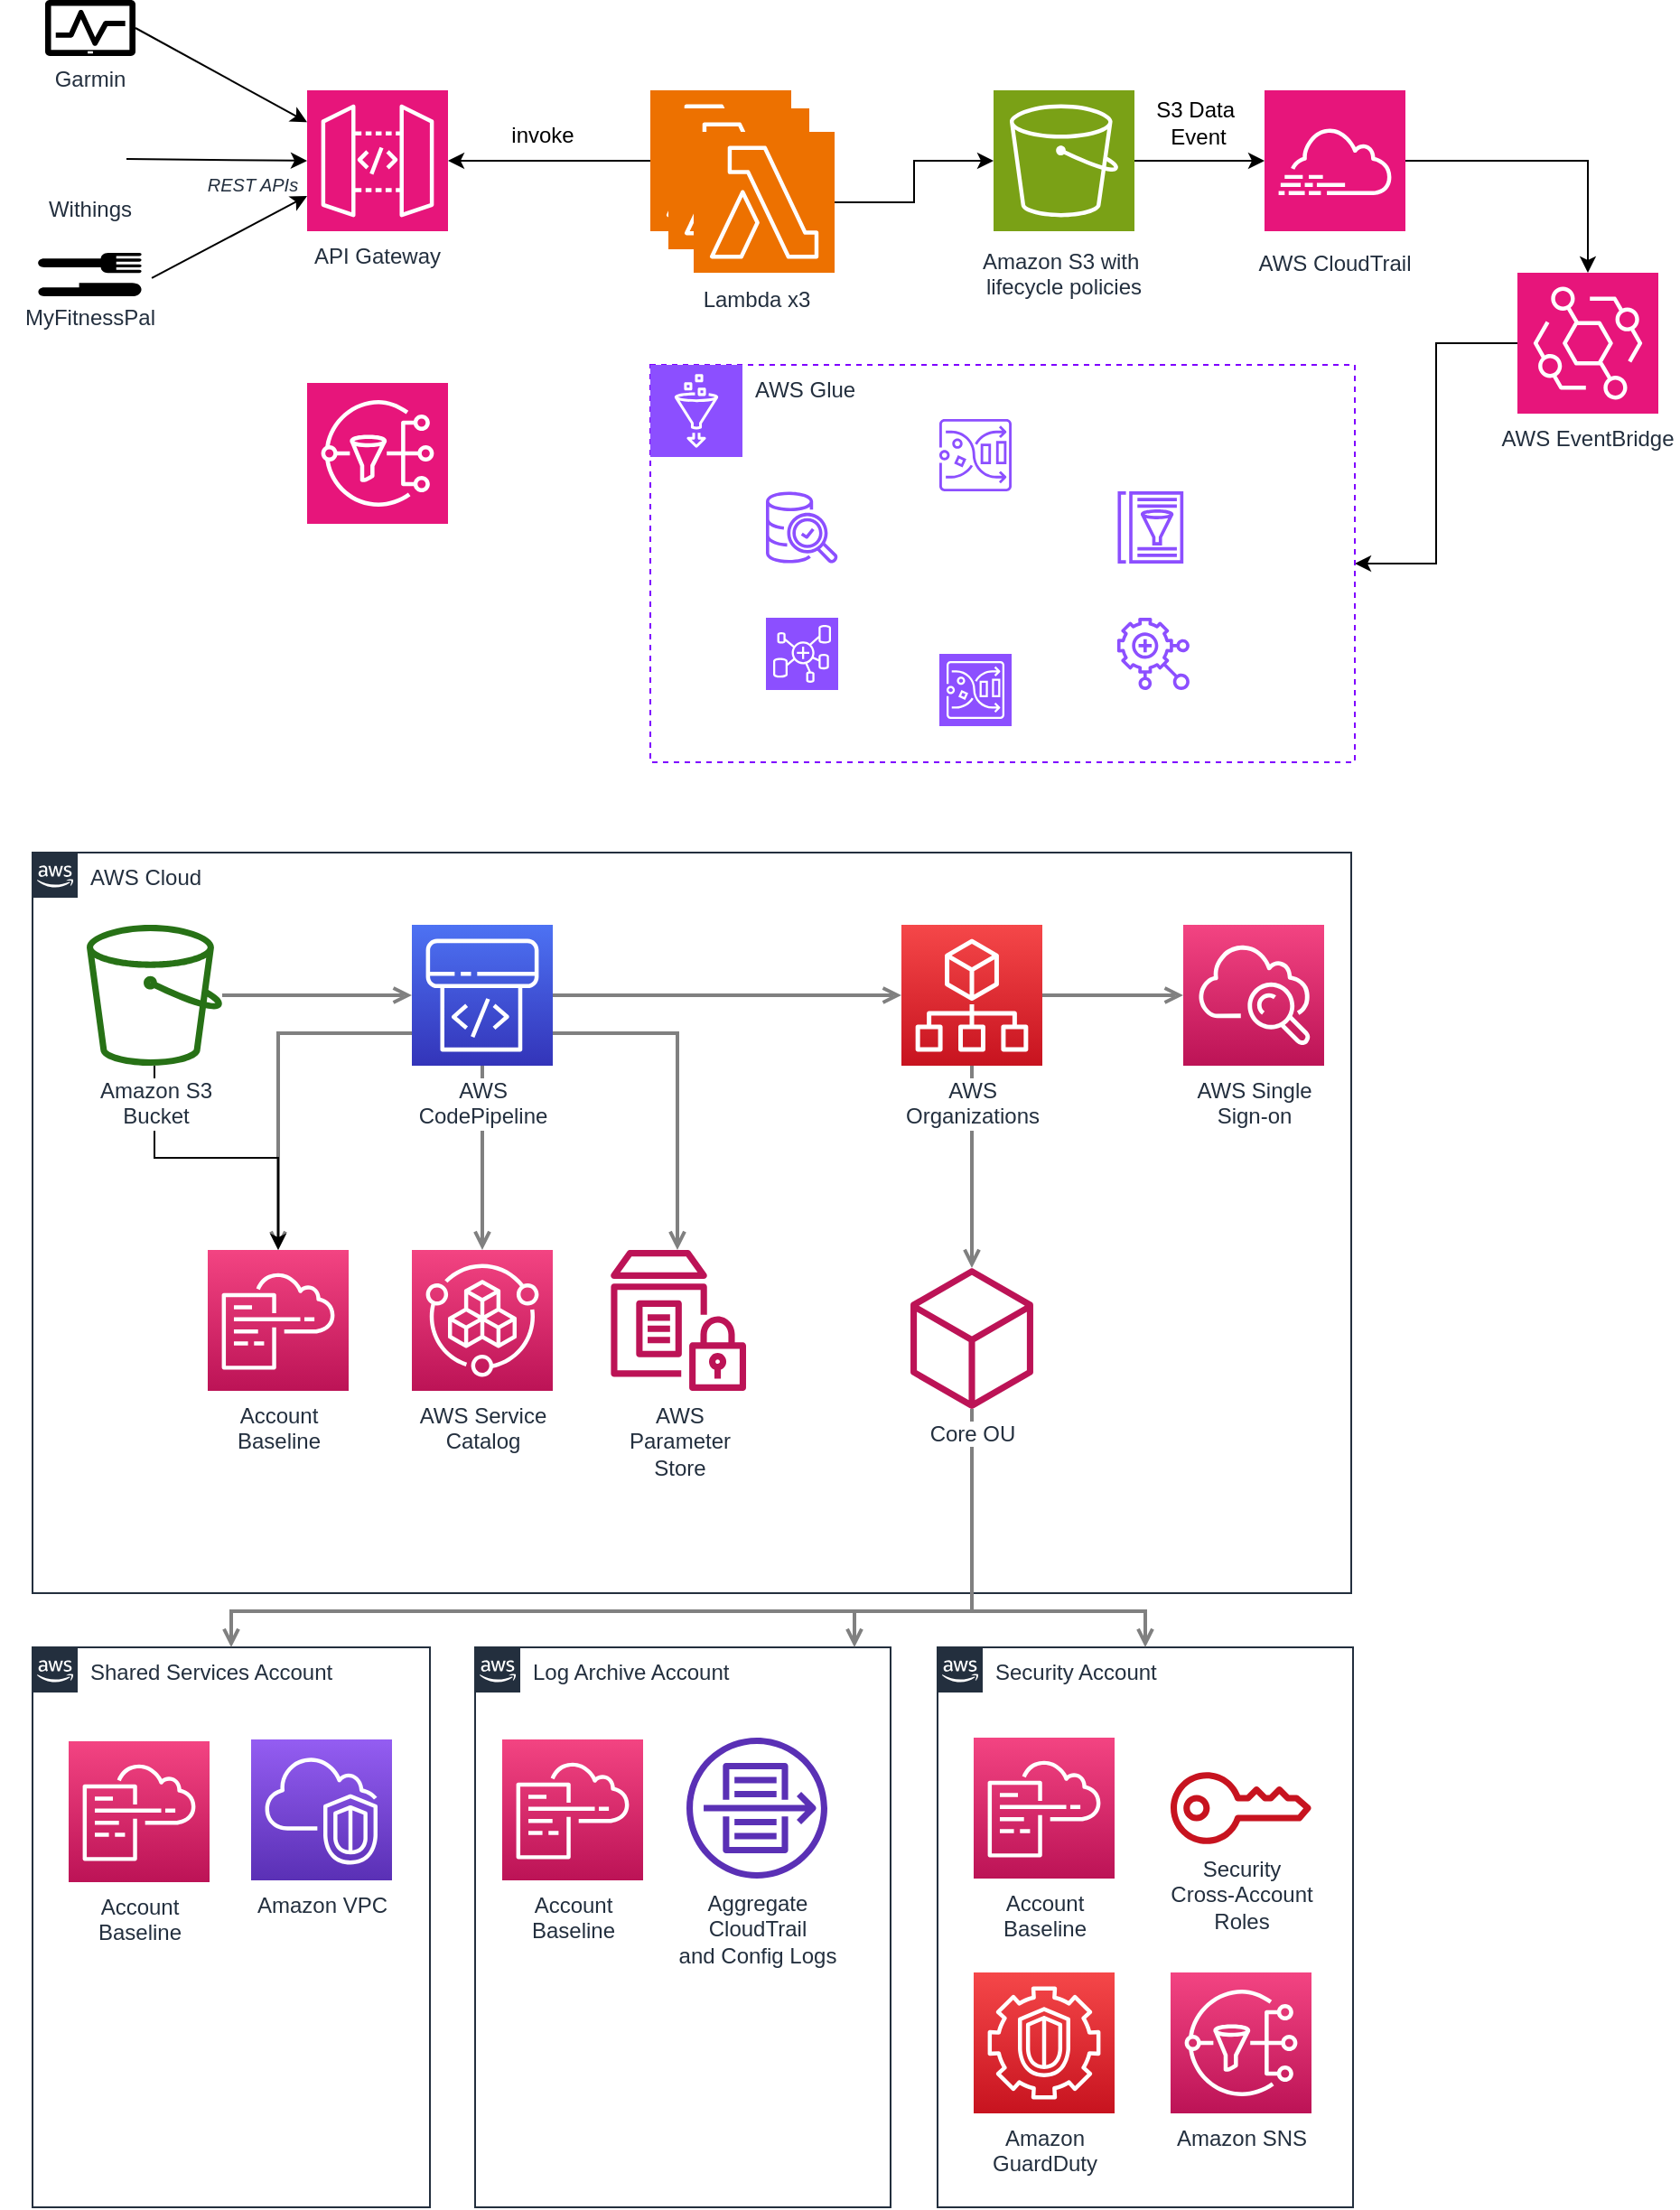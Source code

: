 <mxfile version="28.1.1" pages="2">
  <diagram name="Page-1" id="Jcsqj5YuyacNtnGOE9oZ">
    <mxGraphModel dx="1426" dy="790" grid="1" gridSize="10" guides="1" tooltips="1" connect="1" arrows="1" fold="1" page="1" pageScale="1" pageWidth="827" pageHeight="1169" math="0" shadow="0">
      <root>
        <mxCell id="0" />
        <mxCell id="1" parent="0" />
        <mxCell id="nWB87jMvvJnqkP02_XKN-1" value="Shared Services Account" style="points=[[0,0],[0.25,0],[0.5,0],[0.75,0],[1,0],[1,0.25],[1,0.5],[1,0.75],[1,1],[0.75,1],[0.5,1],[0.25,1],[0,1],[0,0.75],[0,0.5],[0,0.25]];outlineConnect=0;gradientColor=none;html=1;whiteSpace=wrap;fontSize=12;fontStyle=0;shape=mxgraph.aws4.group;grIcon=mxgraph.aws4.group_aws_cloud_alt;strokeColor=#232F3E;fillColor=none;verticalAlign=top;align=left;spacingLeft=30;fontColor=#232F3E;dashed=0;labelBackgroundColor=#ffffff;container=1;pointerEvents=0;collapsible=0;recursiveResize=0;" vertex="1" parent="1">
          <mxGeometry x="48" y="930" width="220" height="310" as="geometry" />
        </mxCell>
        <mxCell id="nWB87jMvvJnqkP02_XKN-2" value="Log Archive Account" style="points=[[0,0],[0.25,0],[0.5,0],[0.75,0],[1,0],[1,0.25],[1,0.5],[1,0.75],[1,1],[0.75,1],[0.5,1],[0.25,1],[0,1],[0,0.75],[0,0.5],[0,0.25]];outlineConnect=0;gradientColor=none;html=1;whiteSpace=wrap;fontSize=12;fontStyle=0;shape=mxgraph.aws4.group;grIcon=mxgraph.aws4.group_aws_cloud_alt;strokeColor=#232F3E;fillColor=none;verticalAlign=top;align=left;spacingLeft=30;fontColor=#232F3E;dashed=0;labelBackgroundColor=#ffffff;container=1;pointerEvents=0;collapsible=0;recursiveResize=0;" vertex="1" parent="1">
          <mxGeometry x="293" y="930" width="230" height="310" as="geometry" />
        </mxCell>
        <mxCell id="nWB87jMvvJnqkP02_XKN-3" value="Security Account" style="points=[[0,0],[0.25,0],[0.5,0],[0.75,0],[1,0],[1,0.25],[1,0.5],[1,0.75],[1,1],[0.75,1],[0.5,1],[0.25,1],[0,1],[0,0.75],[0,0.5],[0,0.25]];outlineConnect=0;gradientColor=none;html=1;whiteSpace=wrap;fontSize=12;fontStyle=0;shape=mxgraph.aws4.group;grIcon=mxgraph.aws4.group_aws_cloud_alt;strokeColor=#232F3E;fillColor=none;verticalAlign=top;align=left;spacingLeft=30;fontColor=#232F3E;dashed=0;labelBackgroundColor=#ffffff;container=1;pointerEvents=0;collapsible=0;recursiveResize=0;" vertex="1" parent="1">
          <mxGeometry x="549" y="930" width="230" height="310" as="geometry" />
        </mxCell>
        <mxCell id="nWB87jMvvJnqkP02_XKN-4" value="AWS Cloud" style="points=[[0,0],[0.25,0],[0.5,0],[0.75,0],[1,0],[1,0.25],[1,0.5],[1,0.75],[1,1],[0.75,1],[0.5,1],[0.25,1],[0,1],[0,0.75],[0,0.5],[0,0.25]];outlineConnect=0;gradientColor=none;html=1;whiteSpace=wrap;fontSize=12;fontStyle=0;shape=mxgraph.aws4.group;grIcon=mxgraph.aws4.group_aws_cloud_alt;strokeColor=#232F3E;fillColor=none;verticalAlign=top;align=left;spacingLeft=30;fontColor=#232F3E;dashed=0;labelBackgroundColor=#ffffff;container=1;pointerEvents=0;collapsible=0;recursiveResize=0;" vertex="1" parent="1">
          <mxGeometry x="48" y="490" width="730" height="410" as="geometry" />
        </mxCell>
        <mxCell id="nWB87jMvvJnqkP02_XKN-5" style="edgeStyle=orthogonalEdgeStyle;rounded=0;orthogonalLoop=1;jettySize=auto;html=1;startArrow=none;startFill=0;endArrow=open;endFill=0;strokeColor=#808080;strokeWidth=2;" edge="1" parent="1" source="nWB87jMvvJnqkP02_XKN-15" target="nWB87jMvvJnqkP02_XKN-16">
          <mxGeometry relative="1" as="geometry" />
        </mxCell>
        <mxCell id="nWB87jMvvJnqkP02_XKN-6" style="edgeStyle=orthogonalEdgeStyle;rounded=0;orthogonalLoop=1;jettySize=auto;html=1;startArrow=none;startFill=0;endArrow=open;endFill=0;strokeColor=#808080;strokeWidth=2;" edge="1" parent="1" source="nWB87jMvvJnqkP02_XKN-16" target="nWB87jMvvJnqkP02_XKN-17">
          <mxGeometry relative="1" as="geometry" />
        </mxCell>
        <mxCell id="nWB87jMvvJnqkP02_XKN-7" style="edgeStyle=orthogonalEdgeStyle;rounded=0;orthogonalLoop=1;jettySize=auto;html=1;startArrow=none;startFill=0;endArrow=open;endFill=0;strokeColor=#808080;strokeWidth=2;" edge="1" parent="1" source="nWB87jMvvJnqkP02_XKN-16" target="nWB87jMvvJnqkP02_XKN-19">
          <mxGeometry relative="1" as="geometry">
            <Array as="points">
              <mxPoint x="184" y="590" />
            </Array>
          </mxGeometry>
        </mxCell>
        <mxCell id="nWB87jMvvJnqkP02_XKN-8" style="edgeStyle=orthogonalEdgeStyle;rounded=0;orthogonalLoop=1;jettySize=auto;html=1;startArrow=none;startFill=0;endArrow=open;endFill=0;strokeColor=#808080;strokeWidth=2;" edge="1" parent="1" source="nWB87jMvvJnqkP02_XKN-16" target="nWB87jMvvJnqkP02_XKN-20">
          <mxGeometry relative="1" as="geometry" />
        </mxCell>
        <mxCell id="nWB87jMvvJnqkP02_XKN-9" style="edgeStyle=orthogonalEdgeStyle;rounded=0;orthogonalLoop=1;jettySize=auto;html=1;startArrow=none;startFill=0;endArrow=open;endFill=0;strokeColor=#808080;strokeWidth=2;" edge="1" parent="1" source="nWB87jMvvJnqkP02_XKN-16" target="nWB87jMvvJnqkP02_XKN-21">
          <mxGeometry relative="1" as="geometry">
            <Array as="points">
              <mxPoint x="405" y="590" />
            </Array>
          </mxGeometry>
        </mxCell>
        <mxCell id="nWB87jMvvJnqkP02_XKN-10" style="edgeStyle=orthogonalEdgeStyle;rounded=0;orthogonalLoop=1;jettySize=auto;html=1;startArrow=none;startFill=0;endArrow=open;endFill=0;strokeColor=#808080;strokeWidth=2;" edge="1" parent="1" source="nWB87jMvvJnqkP02_XKN-17" target="nWB87jMvvJnqkP02_XKN-18">
          <mxGeometry relative="1" as="geometry" />
        </mxCell>
        <mxCell id="nWB87jMvvJnqkP02_XKN-11" style="edgeStyle=orthogonalEdgeStyle;rounded=0;orthogonalLoop=1;jettySize=auto;html=1;startArrow=none;startFill=0;endArrow=open;endFill=0;strokeColor=#808080;strokeWidth=2;" edge="1" parent="1" source="nWB87jMvvJnqkP02_XKN-17" target="nWB87jMvvJnqkP02_XKN-22">
          <mxGeometry relative="1" as="geometry" />
        </mxCell>
        <mxCell id="nWB87jMvvJnqkP02_XKN-12" style="edgeStyle=orthogonalEdgeStyle;rounded=0;orthogonalLoop=1;jettySize=auto;html=1;startArrow=none;startFill=0;endArrow=open;endFill=0;strokeColor=#808080;strokeWidth=2;" edge="1" parent="1" source="nWB87jMvvJnqkP02_XKN-22" target="nWB87jMvvJnqkP02_XKN-1">
          <mxGeometry relative="1" as="geometry">
            <Array as="points">
              <mxPoint x="568" y="910" />
              <mxPoint x="158" y="910" />
            </Array>
          </mxGeometry>
        </mxCell>
        <mxCell id="nWB87jMvvJnqkP02_XKN-13" style="edgeStyle=orthogonalEdgeStyle;rounded=0;orthogonalLoop=1;jettySize=auto;html=1;startArrow=none;startFill=0;endArrow=open;endFill=0;strokeColor=#808080;strokeWidth=2;" edge="1" parent="1" source="nWB87jMvvJnqkP02_XKN-22" target="nWB87jMvvJnqkP02_XKN-2">
          <mxGeometry relative="1" as="geometry">
            <Array as="points">
              <mxPoint x="568" y="910" />
              <mxPoint x="503" y="910" />
            </Array>
          </mxGeometry>
        </mxCell>
        <mxCell id="nWB87jMvvJnqkP02_XKN-14" style="edgeStyle=orthogonalEdgeStyle;rounded=0;orthogonalLoop=1;jettySize=auto;html=1;entryX=0.5;entryY=0;entryDx=0;entryDy=0;startArrow=none;startFill=0;endArrow=open;endFill=0;strokeColor=#808080;strokeWidth=2;" edge="1" parent="1" source="nWB87jMvvJnqkP02_XKN-22" target="nWB87jMvvJnqkP02_XKN-3">
          <mxGeometry relative="1" as="geometry">
            <Array as="points">
              <mxPoint x="568" y="910" />
              <mxPoint x="664" y="910" />
            </Array>
          </mxGeometry>
        </mxCell>
        <mxCell id="Atscytx341yWLrMN0zOO-2" value="" style="edgeStyle=orthogonalEdgeStyle;rounded=0;orthogonalLoop=1;jettySize=auto;html=1;" edge="1" parent="1" source="nWB87jMvvJnqkP02_XKN-15" target="nWB87jMvvJnqkP02_XKN-19">
          <mxGeometry relative="1" as="geometry" />
        </mxCell>
        <mxCell id="nWB87jMvvJnqkP02_XKN-15" value="Amazon S3&lt;br&gt;Bucket&lt;br&gt;" style="outlineConnect=0;fontColor=#232F3E;gradientColor=none;fillColor=#277116;strokeColor=none;dashed=0;verticalLabelPosition=bottom;verticalAlign=top;align=center;html=1;fontSize=12;fontStyle=0;aspect=fixed;pointerEvents=1;shape=mxgraph.aws4.bucket;labelBackgroundColor=#ffffff;" vertex="1" parent="1">
          <mxGeometry x="78" y="530" width="75" height="78" as="geometry" />
        </mxCell>
        <mxCell id="nWB87jMvvJnqkP02_XKN-16" value="AWS&lt;br&gt;CodePipeline&lt;br&gt;" style="outlineConnect=0;fontColor=#232F3E;gradientColor=#4D72F3;gradientDirection=north;fillColor=#3334B9;strokeColor=#ffffff;dashed=0;verticalLabelPosition=bottom;verticalAlign=top;align=center;html=1;fontSize=12;fontStyle=0;aspect=fixed;shape=mxgraph.aws4.resourceIcon;resIcon=mxgraph.aws4.codepipeline;labelBackgroundColor=#ffffff;" vertex="1" parent="1">
          <mxGeometry x="258" y="530" width="78" height="78" as="geometry" />
        </mxCell>
        <mxCell id="nWB87jMvvJnqkP02_XKN-17" value="AWS&lt;br&gt;Organizations&lt;br&gt;" style="outlineConnect=0;fontColor=#232F3E;gradientColor=#F54749;gradientDirection=north;fillColor=#C7131F;strokeColor=#ffffff;dashed=0;verticalLabelPosition=bottom;verticalAlign=top;align=center;html=1;fontSize=12;fontStyle=0;aspect=fixed;shape=mxgraph.aws4.resourceIcon;resIcon=mxgraph.aws4.organizations;labelBackgroundColor=#ffffff;" vertex="1" parent="1">
          <mxGeometry x="529" y="530" width="78" height="78" as="geometry" />
        </mxCell>
        <mxCell id="nWB87jMvvJnqkP02_XKN-18" value="AWS Single&lt;br&gt;Sign-on&lt;br&gt;" style="outlineConnect=0;fontColor=#232F3E;gradientColor=#F34482;gradientDirection=north;fillColor=#BC1356;strokeColor=#ffffff;dashed=0;verticalLabelPosition=bottom;verticalAlign=top;align=center;html=1;fontSize=12;fontStyle=0;aspect=fixed;shape=mxgraph.aws4.resourceIcon;resIcon=mxgraph.aws4.cloudwatch;labelBackgroundColor=#ffffff;" vertex="1" parent="1">
          <mxGeometry x="685" y="530" width="78" height="78" as="geometry" />
        </mxCell>
        <mxCell id="nWB87jMvvJnqkP02_XKN-19" value="Account&lt;br&gt;Baseline&lt;br&gt;" style="outlineConnect=0;fontColor=#232F3E;gradientColor=#F34482;gradientDirection=north;fillColor=#BC1356;strokeColor=#ffffff;dashed=0;verticalLabelPosition=bottom;verticalAlign=top;align=center;html=1;fontSize=12;fontStyle=0;aspect=fixed;shape=mxgraph.aws4.resourceIcon;resIcon=mxgraph.aws4.cloudformation;labelBackgroundColor=#ffffff;" vertex="1" parent="1">
          <mxGeometry x="145" y="710" width="78" height="78" as="geometry" />
        </mxCell>
        <mxCell id="nWB87jMvvJnqkP02_XKN-20" value="AWS Service&lt;br&gt;Catalog&lt;br&gt;" style="outlineConnect=0;fontColor=#232F3E;gradientColor=#F34482;gradientDirection=north;fillColor=#BC1356;strokeColor=#ffffff;dashed=0;verticalLabelPosition=bottom;verticalAlign=top;align=center;html=1;fontSize=12;fontStyle=0;aspect=fixed;shape=mxgraph.aws4.resourceIcon;resIcon=mxgraph.aws4.service_catalog;labelBackgroundColor=#ffffff;" vertex="1" parent="1">
          <mxGeometry x="258" y="710" width="78" height="78" as="geometry" />
        </mxCell>
        <mxCell id="nWB87jMvvJnqkP02_XKN-21" value="AWS&lt;br&gt;Parameter&lt;br&gt;Store&lt;br&gt;" style="outlineConnect=0;fontColor=#232F3E;gradientColor=none;fillColor=#BC1356;strokeColor=none;dashed=0;verticalLabelPosition=bottom;verticalAlign=top;align=center;html=1;fontSize=12;fontStyle=0;aspect=fixed;pointerEvents=1;shape=mxgraph.aws4.parameter_store;labelBackgroundColor=#ffffff;" vertex="1" parent="1">
          <mxGeometry x="368" y="710" width="75" height="78" as="geometry" />
        </mxCell>
        <mxCell id="nWB87jMvvJnqkP02_XKN-22" value="Core OU" style="outlineConnect=0;fontColor=#232F3E;gradientColor=none;fillColor=#BC1356;strokeColor=none;dashed=0;verticalLabelPosition=bottom;verticalAlign=top;align=center;html=1;fontSize=12;fontStyle=0;aspect=fixed;pointerEvents=1;shape=mxgraph.aws4.resources;labelBackgroundColor=#ffffff;" vertex="1" parent="1">
          <mxGeometry x="534" y="720" width="68" height="78" as="geometry" />
        </mxCell>
        <mxCell id="nWB87jMvvJnqkP02_XKN-23" value="Account&lt;br&gt;Baseline&lt;br&gt;" style="outlineConnect=0;fontColor=#232F3E;gradientColor=#F34482;gradientDirection=north;fillColor=#BC1356;strokeColor=#ffffff;dashed=0;verticalLabelPosition=bottom;verticalAlign=top;align=center;html=1;fontSize=12;fontStyle=0;aspect=fixed;shape=mxgraph.aws4.resourceIcon;resIcon=mxgraph.aws4.cloudformation;labelBackgroundColor=#ffffff;" vertex="1" parent="1">
          <mxGeometry x="68" y="982" width="78" height="78" as="geometry" />
        </mxCell>
        <mxCell id="nWB87jMvvJnqkP02_XKN-24" value="Amazon VPC" style="outlineConnect=0;fontColor=#232F3E;gradientColor=#945DF2;gradientDirection=north;fillColor=#5A30B5;strokeColor=#ffffff;dashed=0;verticalLabelPosition=bottom;verticalAlign=top;align=center;html=1;fontSize=12;fontStyle=0;aspect=fixed;shape=mxgraph.aws4.resourceIcon;resIcon=mxgraph.aws4.vpc;labelBackgroundColor=#ffffff;" vertex="1" parent="1">
          <mxGeometry x="169" y="981" width="78" height="78" as="geometry" />
        </mxCell>
        <mxCell id="nWB87jMvvJnqkP02_XKN-25" value="Account&lt;br&gt;Baseline&lt;br&gt;" style="outlineConnect=0;fontColor=#232F3E;gradientColor=#F34482;gradientDirection=north;fillColor=#BC1356;strokeColor=#ffffff;dashed=0;verticalLabelPosition=bottom;verticalAlign=top;align=center;html=1;fontSize=12;fontStyle=0;aspect=fixed;shape=mxgraph.aws4.resourceIcon;resIcon=mxgraph.aws4.cloudformation;labelBackgroundColor=#ffffff;" vertex="1" parent="1">
          <mxGeometry x="308" y="981" width="78" height="78" as="geometry" />
        </mxCell>
        <mxCell id="nWB87jMvvJnqkP02_XKN-26" value="Aggregate&lt;br&gt;CloudTrail&lt;br&gt;and Config Logs&lt;br&gt;" style="outlineConnect=0;fontColor=#232F3E;gradientColor=none;fillColor=#5A30B5;strokeColor=none;dashed=0;verticalLabelPosition=bottom;verticalAlign=top;align=center;html=1;fontSize=12;fontStyle=0;aspect=fixed;pointerEvents=1;shape=mxgraph.aws4.flow_logs;labelBackgroundColor=#ffffff;" vertex="1" parent="1">
          <mxGeometry x="410" y="980" width="78" height="78" as="geometry" />
        </mxCell>
        <mxCell id="nWB87jMvvJnqkP02_XKN-27" value="Account&lt;br&gt;Baseline&lt;br&gt;" style="outlineConnect=0;fontColor=#232F3E;gradientColor=#F34482;gradientDirection=north;fillColor=#BC1356;strokeColor=#ffffff;dashed=0;verticalLabelPosition=bottom;verticalAlign=top;align=center;html=1;fontSize=12;fontStyle=0;aspect=fixed;shape=mxgraph.aws4.resourceIcon;resIcon=mxgraph.aws4.cloudformation;labelBackgroundColor=#ffffff;" vertex="1" parent="1">
          <mxGeometry x="569" y="980" width="78" height="78" as="geometry" />
        </mxCell>
        <mxCell id="nWB87jMvvJnqkP02_XKN-28" value="Security&lt;br&gt;Cross-Account&lt;br&gt;Roles&lt;br&gt;" style="outlineConnect=0;fontColor=#232F3E;gradientColor=none;fillColor=#C7131F;strokeColor=none;dashed=0;verticalLabelPosition=bottom;verticalAlign=top;align=center;html=1;fontSize=12;fontStyle=0;aspect=fixed;pointerEvents=1;shape=mxgraph.aws4.addon;labelBackgroundColor=#ffffff;" vertex="1" parent="1">
          <mxGeometry x="678" y="999" width="78" height="40" as="geometry" />
        </mxCell>
        <mxCell id="nWB87jMvvJnqkP02_XKN-29" value="Amazon&lt;br&gt;GuardDuty&lt;br&gt;" style="outlineConnect=0;fontColor=#232F3E;gradientColor=#F54749;gradientDirection=north;fillColor=#C7131F;strokeColor=#ffffff;dashed=0;verticalLabelPosition=bottom;verticalAlign=top;align=center;html=1;fontSize=12;fontStyle=0;aspect=fixed;shape=mxgraph.aws4.resourceIcon;resIcon=mxgraph.aws4.guardduty;labelBackgroundColor=#ffffff;" vertex="1" parent="1">
          <mxGeometry x="569" y="1110" width="78" height="78" as="geometry" />
        </mxCell>
        <mxCell id="nWB87jMvvJnqkP02_XKN-30" value="Amazon SNS" style="outlineConnect=0;fontColor=#232F3E;gradientColor=#F34482;gradientDirection=north;fillColor=#BC1356;strokeColor=#ffffff;dashed=0;verticalLabelPosition=bottom;verticalAlign=top;align=center;html=1;fontSize=12;fontStyle=0;aspect=fixed;shape=mxgraph.aws4.resourceIcon;resIcon=mxgraph.aws4.sns;labelBackgroundColor=#ffffff;" vertex="1" parent="1">
          <mxGeometry x="678" y="1110" width="78" height="78" as="geometry" />
        </mxCell>
        <mxCell id="Atscytx341yWLrMN0zOO-1" value="" style="sketch=0;pointerEvents=1;shadow=0;dashed=0;html=1;strokeColor=none;labelPosition=center;verticalLabelPosition=bottom;verticalAlign=top;align=center;fillColor=#000000;shape=mxgraph.mscae.intune.device_health" vertex="1" parent="1">
          <mxGeometry x="55" y="18" width="50" height="31" as="geometry" />
        </mxCell>
        <mxCell id="Atscytx341yWLrMN0zOO-3" value="&lt;font color=&quot;#232f3e&quot;&gt;&lt;span style=&quot;text-wrap-mode: nowrap; background-color: rgb(255, 255, 255);&quot;&gt;Garmin&lt;/span&gt;&lt;/font&gt;" style="text;whiteSpace=wrap;html=1;align=center;" vertex="1" parent="1">
          <mxGeometry x="30" y="48" width="100" height="20" as="geometry" />
        </mxCell>
        <mxCell id="Atscytx341yWLrMN0zOO-5" value="&lt;font color=&quot;#232f3e&quot;&gt;&lt;span style=&quot;text-wrap-mode: nowrap; background-color: rgb(255, 255, 255);&quot;&gt;MyFitnessPal&lt;/span&gt;&lt;/font&gt;" style="text;whiteSpace=wrap;html=1;align=center;" vertex="1" parent="1">
          <mxGeometry x="30" y="180" width="100" height="20" as="geometry" />
        </mxCell>
        <mxCell id="Atscytx341yWLrMN0zOO-6" value="&lt;font color=&quot;#232f3e&quot;&gt;&lt;span style=&quot;text-wrap-mode: nowrap; background-color: rgb(255, 255, 255);&quot;&gt;Withings&lt;/span&gt;&lt;/font&gt;" style="text;whiteSpace=wrap;html=1;align=center;" vertex="1" parent="1">
          <mxGeometry x="30" y="120" width="100" height="20" as="geometry" />
        </mxCell>
        <mxCell id="Atscytx341yWLrMN0zOO-8" value="" style="shape=image;html=1;verticalAlign=top;verticalLabelPosition=bottom;labelBackgroundColor=#ffffff;imageAspect=0;aspect=fixed;image=https://icons.diagrams.net/icon-cache1/Medic_-_Outline-2071/Weight-516.svg" vertex="1" parent="1">
          <mxGeometry x="60" y="86" width="40" height="40" as="geometry" />
        </mxCell>
        <mxCell id="Atscytx341yWLrMN0zOO-10" value="" style="shape=mxgraph.signs.food.restaurant_2;html=1;pointerEvents=1;fillColor=#000000;strokeColor=none;verticalLabelPosition=bottom;verticalAlign=top;align=center;rotation=90;" vertex="1" parent="1">
          <mxGeometry x="68" y="140" width="24" height="60" as="geometry" />
        </mxCell>
        <mxCell id="Atscytx341yWLrMN0zOO-11" value="" style="sketch=0;points=[[0,0,0],[0.25,0,0],[0.5,0,0],[0.75,0,0],[1,0,0],[0,1,0],[0.25,1,0],[0.5,1,0],[0.75,1,0],[1,1,0],[0,0.25,0],[0,0.5,0],[0,0.75,0],[1,0.25,0],[1,0.5,0],[1,0.75,0]];outlineConnect=0;fontColor=#232F3E;fillColor=#E7157B;strokeColor=#ffffff;dashed=0;verticalLabelPosition=bottom;verticalAlign=top;align=center;html=1;fontSize=12;fontStyle=0;aspect=fixed;shape=mxgraph.aws4.resourceIcon;resIcon=mxgraph.aws4.api_gateway;" vertex="1" parent="1">
          <mxGeometry x="200" y="68" width="78" height="78" as="geometry" />
        </mxCell>
        <mxCell id="Atscytx341yWLrMN0zOO-12" value="&lt;font color=&quot;#232f3e&quot;&gt;&lt;span style=&quot;text-wrap-mode: nowrap; background-color: rgb(255, 255, 255);&quot;&gt;API Gateway&lt;/span&gt;&lt;/font&gt;" style="text;whiteSpace=wrap;html=1;align=center;" vertex="1" parent="1">
          <mxGeometry x="189" y="146" width="100" height="20" as="geometry" />
        </mxCell>
        <mxCell id="Atscytx341yWLrMN0zOO-15" style="edgeStyle=orthogonalEdgeStyle;rounded=0;orthogonalLoop=1;jettySize=auto;html=1;" edge="1" parent="1" source="Atscytx341yWLrMN0zOO-13" target="Atscytx341yWLrMN0zOO-11">
          <mxGeometry relative="1" as="geometry" />
        </mxCell>
        <mxCell id="Atscytx341yWLrMN0zOO-13" value="" style="sketch=0;points=[[0,0,0],[0.25,0,0],[0.5,0,0],[0.75,0,0],[1,0,0],[0,1,0],[0.25,1,0],[0.5,1,0],[0.75,1,0],[1,1,0],[0,0.25,0],[0,0.5,0],[0,0.75,0],[1,0.25,0],[1,0.5,0],[1,0.75,0]];outlineConnect=0;fontColor=#232F3E;fillColor=#ED7100;strokeColor=#ffffff;dashed=0;verticalLabelPosition=bottom;verticalAlign=top;align=center;html=1;fontSize=12;fontStyle=0;aspect=fixed;shape=mxgraph.aws4.resourceIcon;resIcon=mxgraph.aws4.lambda;" vertex="1" parent="1">
          <mxGeometry x="390" y="68" width="78" height="78" as="geometry" />
        </mxCell>
        <mxCell id="Atscytx341yWLrMN0zOO-16" value="invoke" style="text;html=1;align=center;verticalAlign=middle;resizable=0;points=[];autosize=1;strokeColor=none;fillColor=none;" vertex="1" parent="1">
          <mxGeometry x="300" y="78" width="60" height="30" as="geometry" />
        </mxCell>
        <mxCell id="Atscytx341yWLrMN0zOO-20" value="" style="edgeStyle=none;orthogonalLoop=1;jettySize=auto;html=1;rounded=0;exitX=1;exitY=0.5;exitDx=0;exitDy=0;exitPerimeter=0;" edge="1" parent="1" source="Atscytx341yWLrMN0zOO-1" target="Atscytx341yWLrMN0zOO-11">
          <mxGeometry width="100" relative="1" as="geometry">
            <mxPoint x="236" y="200" as="sourcePoint" />
            <mxPoint x="200" y="40" as="targetPoint" />
            <Array as="points" />
          </mxGeometry>
        </mxCell>
        <mxCell id="Atscytx341yWLrMN0zOO-22" value="" style="edgeStyle=none;orthogonalLoop=1;jettySize=auto;html=1;rounded=0;exitX=1;exitY=0.5;exitDx=0;exitDy=0;entryX=0;entryY=0.5;entryDx=0;entryDy=0;entryPerimeter=0;" edge="1" parent="1" source="Atscytx341yWLrMN0zOO-8" target="Atscytx341yWLrMN0zOO-11">
          <mxGeometry width="100" relative="1" as="geometry">
            <mxPoint x="140" y="60" as="sourcePoint" />
            <mxPoint x="170" y="80" as="targetPoint" />
            <Array as="points" />
          </mxGeometry>
        </mxCell>
        <mxCell id="Atscytx341yWLrMN0zOO-23" value="" style="edgeStyle=none;orthogonalLoop=1;jettySize=auto;html=1;rounded=0;exitX=0.583;exitY=-0.067;exitDx=0;exitDy=0;exitPerimeter=0;entryX=0;entryY=0.75;entryDx=0;entryDy=0;entryPerimeter=0;" edge="1" parent="1" source="Atscytx341yWLrMN0zOO-10" target="Atscytx341yWLrMN0zOO-11">
          <mxGeometry width="100" relative="1" as="geometry">
            <mxPoint x="200" y="190" as="sourcePoint" />
            <mxPoint x="295" y="263" as="targetPoint" />
            <Array as="points" />
          </mxGeometry>
        </mxCell>
        <mxCell id="Atscytx341yWLrMN0zOO-25" value="&lt;font style=&quot;font-size: 10px;&quot; color=&quot;#232f3e&quot;&gt;&lt;span style=&quot;text-wrap-mode: nowrap; background-color: rgb(255, 255, 255);&quot;&gt;&lt;i style=&quot;&quot;&gt;REST APIs&lt;/i&gt;&lt;/span&gt;&lt;/font&gt;" style="text;whiteSpace=wrap;html=1;align=center;" vertex="1" parent="1">
          <mxGeometry x="120" y="106" width="100" height="20" as="geometry" />
        </mxCell>
        <mxCell id="Atscytx341yWLrMN0zOO-28" value="" style="sketch=0;points=[[0,0,0],[0.25,0,0],[0.5,0,0],[0.75,0,0],[1,0,0],[0,1,0],[0.25,1,0],[0.5,1,0],[0.75,1,0],[1,1,0],[0,0.25,0],[0,0.5,0],[0,0.75,0],[1,0.25,0],[1,0.5,0],[1,0.75,0]];outlineConnect=0;fontColor=#232F3E;fillColor=#ED7100;strokeColor=#ffffff;dashed=0;verticalLabelPosition=bottom;verticalAlign=top;align=center;html=1;fontSize=12;fontStyle=0;aspect=fixed;shape=mxgraph.aws4.resourceIcon;resIcon=mxgraph.aws4.lambda;" vertex="1" parent="1">
          <mxGeometry x="400" y="78" width="78" height="78" as="geometry" />
        </mxCell>
        <mxCell id="Atscytx341yWLrMN0zOO-29" value="" style="sketch=0;points=[[0,0,0],[0.25,0,0],[0.5,0,0],[0.75,0,0],[1,0,0],[0,1,0],[0.25,1,0],[0.5,1,0],[0.75,1,0],[1,1,0],[0,0.25,0],[0,0.5,0],[0,0.75,0],[1,0.25,0],[1,0.5,0],[1,0.75,0]];outlineConnect=0;fontColor=#232F3E;fillColor=#ED7100;strokeColor=#ffffff;dashed=0;verticalLabelPosition=bottom;verticalAlign=top;align=center;html=1;fontSize=12;fontStyle=0;aspect=fixed;shape=mxgraph.aws4.resourceIcon;resIcon=mxgraph.aws4.lambda;" vertex="1" parent="1">
          <mxGeometry x="414" y="91" width="78" height="78" as="geometry" />
        </mxCell>
        <mxCell id="Atscytx341yWLrMN0zOO-30" value="&lt;font color=&quot;#232f3e&quot;&gt;&lt;span style=&quot;text-wrap-mode: nowrap; background-color: rgb(255, 255, 255);&quot;&gt;Lambda x3&lt;/span&gt;&lt;/font&gt;" style="text;whiteSpace=wrap;html=1;align=center;" vertex="1" parent="1">
          <mxGeometry x="399" y="170" width="100" height="20" as="geometry" />
        </mxCell>
        <mxCell id="Atscytx341yWLrMN0zOO-32" value="" style="sketch=0;points=[[0,0,0],[0.25,0,0],[0.5,0,0],[0.75,0,0],[1,0,0],[0,1,0],[0.25,1,0],[0.5,1,0],[0.75,1,0],[1,1,0],[0,0.25,0],[0,0.5,0],[0,0.75,0],[1,0.25,0],[1,0.5,0],[1,0.75,0]];outlineConnect=0;fontColor=#232F3E;fillColor=#7AA116;strokeColor=#ffffff;dashed=0;verticalLabelPosition=bottom;verticalAlign=top;align=center;html=1;fontSize=12;fontStyle=0;aspect=fixed;shape=mxgraph.aws4.resourceIcon;resIcon=mxgraph.aws4.s3;" vertex="1" parent="1">
          <mxGeometry x="580" y="68" width="78" height="78" as="geometry" />
        </mxCell>
        <mxCell id="Atscytx341yWLrMN0zOO-34" style="edgeStyle=orthogonalEdgeStyle;rounded=0;orthogonalLoop=1;jettySize=auto;html=1;entryX=0;entryY=0.5;entryDx=0;entryDy=0;entryPerimeter=0;" edge="1" parent="1" source="Atscytx341yWLrMN0zOO-29" target="Atscytx341yWLrMN0zOO-32">
          <mxGeometry relative="1" as="geometry" />
        </mxCell>
        <mxCell id="Atscytx341yWLrMN0zOO-35" value="&lt;font color=&quot;#232f3e&quot;&gt;&lt;span style=&quot;text-wrap-mode: nowrap; background-color: rgb(255, 255, 255);&quot;&gt;Amazon S3 with&amp;nbsp;&lt;/span&gt;&lt;/font&gt;&lt;div&gt;&lt;font color=&quot;#232f3e&quot;&gt;&lt;span style=&quot;text-wrap-mode: nowrap; background-color: rgb(255, 255, 255);&quot;&gt;lifecycle policies&lt;/span&gt;&lt;/font&gt;&lt;/div&gt;" style="text;whiteSpace=wrap;html=1;align=center;" vertex="1" parent="1">
          <mxGeometry x="569" y="149" width="100" height="20" as="geometry" />
        </mxCell>
        <mxCell id="Atscytx341yWLrMN0zOO-36" value="" style="sketch=0;points=[[0,0,0],[0.25,0,0],[0.5,0,0],[0.75,0,0],[1,0,0],[0,1,0],[0.25,1,0],[0.5,1,0],[0.75,1,0],[1,1,0],[0,0.25,0],[0,0.5,0],[0,0.75,0],[1,0.25,0],[1,0.5,0],[1,0.75,0]];points=[[0,0,0],[0.25,0,0],[0.5,0,0],[0.75,0,0],[1,0,0],[0,1,0],[0.25,1,0],[0.5,1,0],[0.75,1,0],[1,1,0],[0,0.25,0],[0,0.5,0],[0,0.75,0],[1,0.25,0],[1,0.5,0],[1,0.75,0]];outlineConnect=0;fontColor=#232F3E;fillColor=#E7157B;strokeColor=#ffffff;dashed=0;verticalLabelPosition=bottom;verticalAlign=top;align=center;html=1;fontSize=12;fontStyle=0;aspect=fixed;shape=mxgraph.aws4.resourceIcon;resIcon=mxgraph.aws4.cloudtrail;" vertex="1" parent="1">
          <mxGeometry x="730" y="68" width="78" height="78" as="geometry" />
        </mxCell>
        <mxCell id="Atscytx341yWLrMN0zOO-38" style="edgeStyle=orthogonalEdgeStyle;rounded=0;orthogonalLoop=1;jettySize=auto;html=1;entryX=0;entryY=0.5;entryDx=0;entryDy=0;entryPerimeter=0;" edge="1" parent="1" source="Atscytx341yWLrMN0zOO-32" target="Atscytx341yWLrMN0zOO-36">
          <mxGeometry relative="1" as="geometry" />
        </mxCell>
        <mxCell id="Atscytx341yWLrMN0zOO-39" value="&lt;div&gt;&lt;font color=&quot;#232f3e&quot;&gt;&lt;span style=&quot;text-wrap-mode: nowrap; background-color: rgb(255, 255, 255);&quot;&gt;AWS CloudTrail&lt;/span&gt;&lt;/font&gt;&lt;/div&gt;" style="text;whiteSpace=wrap;html=1;align=center;" vertex="1" parent="1">
          <mxGeometry x="719" y="150" width="100" height="20" as="geometry" />
        </mxCell>
        <mxCell id="Atscytx341yWLrMN0zOO-42" value="S3 Data&amp;nbsp;&lt;div&gt;Event&lt;/div&gt;" style="text;html=1;align=center;verticalAlign=middle;resizable=0;points=[];autosize=1;strokeColor=none;fillColor=none;" vertex="1" parent="1">
          <mxGeometry x="658" y="66" width="70" height="40" as="geometry" />
        </mxCell>
        <mxCell id="Atscytx341yWLrMN0zOO-50" style="edgeStyle=orthogonalEdgeStyle;rounded=0;orthogonalLoop=1;jettySize=auto;html=1;entryX=1;entryY=0.5;entryDx=0;entryDy=0;" edge="1" parent="1" source="Atscytx341yWLrMN0zOO-43" target="Atscytx341yWLrMN0zOO-46">
          <mxGeometry relative="1" as="geometry" />
        </mxCell>
        <mxCell id="Atscytx341yWLrMN0zOO-43" value="" style="sketch=0;points=[[0,0,0],[0.25,0,0],[0.5,0,0],[0.75,0,0],[1,0,0],[0,1,0],[0.25,1,0],[0.5,1,0],[0.75,1,0],[1,1,0],[0,0.25,0],[0,0.5,0],[0,0.75,0],[1,0.25,0],[1,0.5,0],[1,0.75,0]];outlineConnect=0;fontColor=#232F3E;fillColor=#E7157B;strokeColor=#ffffff;dashed=0;verticalLabelPosition=bottom;verticalAlign=top;align=center;html=1;fontSize=12;fontStyle=0;aspect=fixed;shape=mxgraph.aws4.resourceIcon;resIcon=mxgraph.aws4.eventbridge;" vertex="1" parent="1">
          <mxGeometry x="870" y="169" width="78" height="78" as="geometry" />
        </mxCell>
        <mxCell id="Atscytx341yWLrMN0zOO-44" style="edgeStyle=orthogonalEdgeStyle;rounded=0;orthogonalLoop=1;jettySize=auto;html=1;entryX=0.5;entryY=0;entryDx=0;entryDy=0;entryPerimeter=0;" edge="1" parent="1" source="Atscytx341yWLrMN0zOO-36" target="Atscytx341yWLrMN0zOO-43">
          <mxGeometry relative="1" as="geometry" />
        </mxCell>
        <mxCell id="Atscytx341yWLrMN0zOO-45" value="&lt;div&gt;&lt;font color=&quot;#232f3e&quot;&gt;&lt;span style=&quot;text-wrap-mode: nowrap; background-color: rgb(255, 255, 255);&quot;&gt;AWS EventBridge&lt;/span&gt;&lt;/font&gt;&lt;/div&gt;" style="text;whiteSpace=wrap;html=1;align=center;" vertex="1" parent="1">
          <mxGeometry x="859" y="247" width="100" height="20" as="geometry" />
        </mxCell>
        <mxCell id="Atscytx341yWLrMN0zOO-46" value="&amp;nbsp; &amp;nbsp; &amp;nbsp; &amp;nbsp; AWS Glue" style="points=[[0,0],[0.25,0],[0.5,0],[0.75,0],[1,0],[1,0.25],[1,0.5],[1,0.75],[1,1],[0.75,1],[0.5,1],[0.25,1],[0,1],[0,0.75],[0,0.5],[0,0.25]];outlineConnect=0;gradientColor=none;html=1;whiteSpace=wrap;fontSize=12;fontStyle=0;shape=mxgraph.aws4.group;grIcon=mxgraph.aws4.group_aws_cloud_alt;strokeColor=#7F00FF;fillColor=none;verticalAlign=top;align=left;spacingLeft=30;fontColor=#232F3E;dashed=1;labelBackgroundColor=#ffffff;container=1;pointerEvents=0;collapsible=0;recursiveResize=0;" vertex="1" parent="1">
          <mxGeometry x="390" y="220" width="390" height="220" as="geometry" />
        </mxCell>
        <mxCell id="Atscytx341yWLrMN0zOO-51" value="" style="sketch=0;points=[[0,0,0],[0.25,0,0],[0.5,0,0],[0.75,0,0],[1,0,0],[0,1,0],[0.25,1,0],[0.5,1,0],[0.75,1,0],[1,1,0],[0,0.25,0],[0,0.5,0],[0,0.75,0],[1,0.25,0],[1,0.5,0],[1,0.75,0]];outlineConnect=0;fontColor=#232F3E;fillColor=#8C4FFF;strokeColor=#ffffff;dashed=0;verticalLabelPosition=bottom;verticalAlign=top;align=center;html=1;fontSize=12;fontStyle=0;aspect=fixed;shape=mxgraph.aws4.resourceIcon;resIcon=mxgraph.aws4.glue;" vertex="1" parent="Atscytx341yWLrMN0zOO-46">
          <mxGeometry width="51" height="51" as="geometry" />
        </mxCell>
        <mxCell id="Atscytx341yWLrMN0zOO-57" value="" style="sketch=0;outlineConnect=0;fontColor=#232F3E;gradientColor=none;fillColor=#8C4FFF;strokeColor=none;dashed=0;verticalLabelPosition=bottom;verticalAlign=top;align=center;html=1;fontSize=12;fontStyle=0;aspect=fixed;pointerEvents=1;shape=mxgraph.aws4.aws_glue_data_quality;" vertex="1" parent="Atscytx341yWLrMN0zOO-46">
          <mxGeometry x="64" y="70" width="40" height="40" as="geometry" />
        </mxCell>
        <mxCell id="Atscytx341yWLrMN0zOO-56" value="" style="sketch=0;outlineConnect=0;fontColor=#232F3E;gradientColor=none;fillColor=#8C4FFF;strokeColor=none;dashed=0;verticalLabelPosition=bottom;verticalAlign=top;align=center;html=1;fontSize=12;fontStyle=0;aspect=fixed;pointerEvents=1;shape=mxgraph.aws4.glue_data_catalog;" vertex="1" parent="Atscytx341yWLrMN0zOO-46">
          <mxGeometry x="258.46" y="70" width="36.92" height="40" as="geometry" />
        </mxCell>
        <mxCell id="Atscytx341yWLrMN0zOO-55" value="" style="sketch=0;outlineConnect=0;fontColor=#232F3E;gradientColor=none;fillColor=#8C4FFF;strokeColor=none;dashed=0;verticalLabelPosition=bottom;verticalAlign=top;align=center;html=1;fontSize=12;fontStyle=0;aspect=fixed;pointerEvents=1;shape=mxgraph.aws4.glue_databrew;" vertex="1" parent="Atscytx341yWLrMN0zOO-46">
          <mxGeometry x="160" y="30" width="40" height="40" as="geometry" />
        </mxCell>
        <mxCell id="Atscytx341yWLrMN0zOO-54" value="" style="sketch=0;outlineConnect=0;fontColor=#232F3E;gradientColor=none;fillColor=#8C4FFF;strokeColor=none;dashed=0;verticalLabelPosition=bottom;verticalAlign=top;align=center;html=1;fontSize=12;fontStyle=0;aspect=fixed;pointerEvents=1;shape=mxgraph.aws4.aws_glue_for_ray;" vertex="1" parent="Atscytx341yWLrMN0zOO-46">
          <mxGeometry x="258.46" y="140" width="40" height="40" as="geometry" />
        </mxCell>
        <mxCell id="Atscytx341yWLrMN0zOO-53" value="" style="sketch=0;points=[[0,0,0],[0.25,0,0],[0.5,0,0],[0.75,0,0],[1,0,0],[0,1,0],[0.25,1,0],[0.5,1,0],[0.75,1,0],[1,1,0],[0,0.25,0],[0,0.5,0],[0,0.75,0],[1,0.25,0],[1,0.5,0],[1,0.75,0]];outlineConnect=0;fontColor=#232F3E;fillColor=#8C4FFF;strokeColor=#ffffff;dashed=0;verticalLabelPosition=bottom;verticalAlign=top;align=center;html=1;fontSize=12;fontStyle=0;aspect=fixed;shape=mxgraph.aws4.resourceIcon;resIcon=mxgraph.aws4.glue_elastic_views;" vertex="1" parent="Atscytx341yWLrMN0zOO-46">
          <mxGeometry x="64" y="140" width="40" height="40" as="geometry" />
        </mxCell>
        <mxCell id="Atscytx341yWLrMN0zOO-52" value="" style="sketch=0;points=[[0,0,0],[0.25,0,0],[0.5,0,0],[0.75,0,0],[1,0,0],[0,1,0],[0.25,1,0],[0.5,1,0],[0.75,1,0],[1,1,0],[0,0.25,0],[0,0.5,0],[0,0.75,0],[1,0.25,0],[1,0.5,0],[1,0.75,0]];outlineConnect=0;fontColor=#232F3E;fillColor=#8C4FFF;strokeColor=#ffffff;dashed=0;verticalLabelPosition=bottom;verticalAlign=top;align=center;html=1;fontSize=12;fontStyle=0;aspect=fixed;shape=mxgraph.aws4.resourceIcon;resIcon=mxgraph.aws4.glue_databrew;" vertex="1" parent="Atscytx341yWLrMN0zOO-46">
          <mxGeometry x="160" y="160" width="40" height="40" as="geometry" />
        </mxCell>
        <mxCell id="Atscytx341yWLrMN0zOO-58" value="" style="sketch=0;points=[[0,0,0],[0.25,0,0],[0.5,0,0],[0.75,0,0],[1,0,0],[0,1,0],[0.25,1,0],[0.5,1,0],[0.75,1,0],[1,1,0],[0,0.25,0],[0,0.5,0],[0,0.75,0],[1,0.25,0],[1,0.5,0],[1,0.75,0]];outlineConnect=0;fontColor=#232F3E;fillColor=#E7157B;strokeColor=#ffffff;dashed=0;verticalLabelPosition=bottom;verticalAlign=top;align=center;html=1;fontSize=12;fontStyle=0;aspect=fixed;shape=mxgraph.aws4.resourceIcon;resIcon=mxgraph.aws4.sns;" vertex="1" parent="1">
          <mxGeometry x="200" y="230" width="78" height="78" as="geometry" />
        </mxCell>
      </root>
    </mxGraphModel>
  </diagram>
  <diagram id="2dN2rDx2F1_oBd1-pyEQ" name="Page-2">
    <mxGraphModel dx="1426" dy="790" grid="1" gridSize="10" guides="1" tooltips="1" connect="1" arrows="1" fold="1" page="1" pageScale="1" pageWidth="827" pageHeight="1169" math="0" shadow="0">
      <root>
        <mxCell id="0" />
        <mxCell id="1" parent="0" />
        <mxCell id="990aPTaJ-y8g8zxBU2Tv-1" value="" style="sketch=0;pointerEvents=1;shadow=0;dashed=0;html=1;strokeColor=none;labelPosition=center;verticalLabelPosition=bottom;verticalAlign=top;align=center;fillColor=#505050;shape=mxgraph.mscae.intune.device_health" vertex="1" parent="1">
          <mxGeometry x="390" y="390" width="50" height="31" as="geometry" />
        </mxCell>
      </root>
    </mxGraphModel>
  </diagram>
</mxfile>

